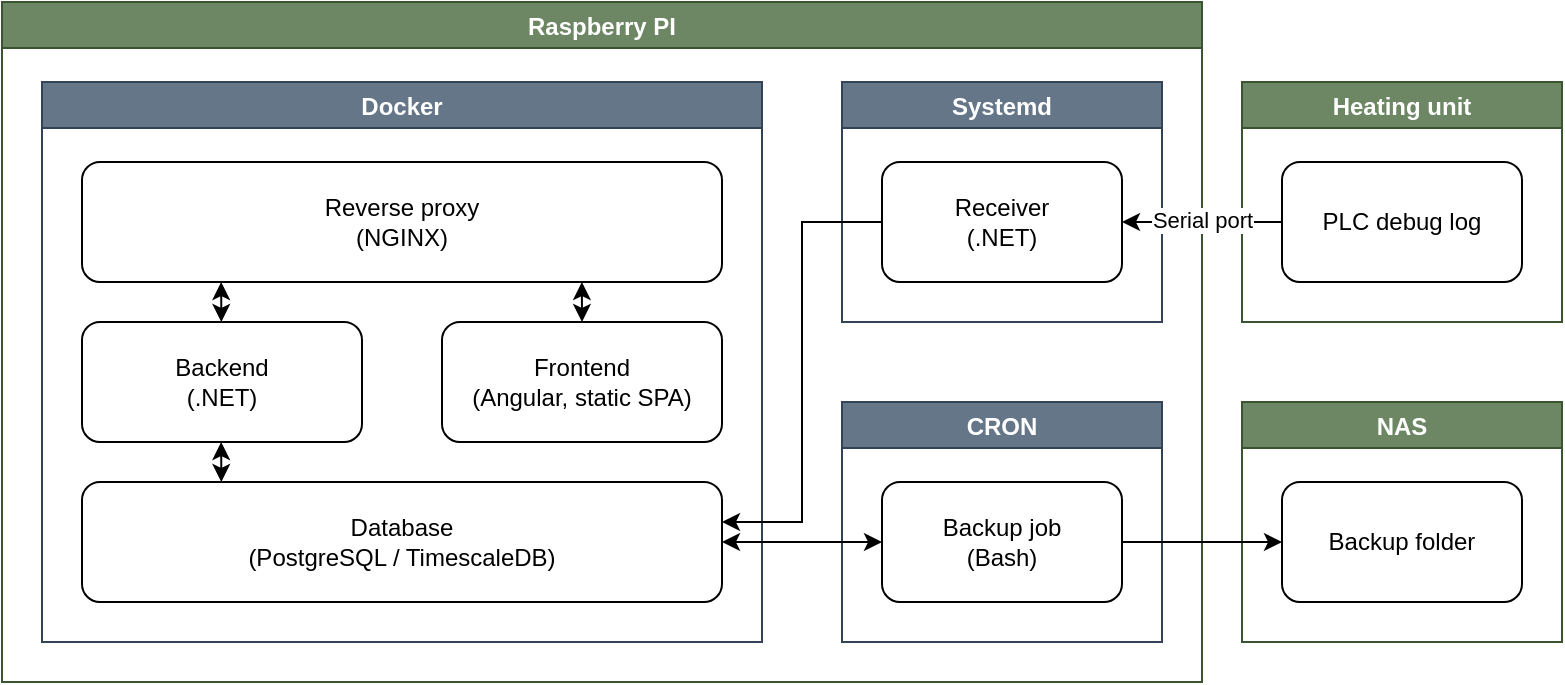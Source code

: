 <mxfile version="16.6.5" type="device"><diagram id="s8dsEkdGTyLwh6e7yYzE" name="Page-1"><mxGraphModel dx="981" dy="473" grid="1" gridSize="10" guides="1" tooltips="1" connect="1" arrows="1" fold="1" page="1" pageScale="1" pageWidth="850" pageHeight="1100" math="0" shadow="0"><root><mxCell id="0"/><mxCell id="1" parent="0"/><mxCell id="v6KPYkSwEsB_Rdl9_cNV-3" value="Raspberry PI" style="swimlane;fillColor=#6d8764;fontColor=#ffffff;strokeColor=#3A5431;" parent="1" vertex="1"><mxGeometry x="40" y="40" width="600" height="340" as="geometry"/></mxCell><mxCell id="v6KPYkSwEsB_Rdl9_cNV-7" value="Docker" style="swimlane;fillColor=#647687;fontColor=#ffffff;strokeColor=#314354;" parent="v6KPYkSwEsB_Rdl9_cNV-3" vertex="1"><mxGeometry x="20" y="40" width="360" height="280" as="geometry"/></mxCell><mxCell id="v6KPYkSwEsB_Rdl9_cNV-13" value="&lt;div&gt;Reverse proxy&lt;br&gt;(NGINX)&lt;/div&gt;" style="rounded=1;whiteSpace=wrap;html=1;" parent="v6KPYkSwEsB_Rdl9_cNV-7" vertex="1"><mxGeometry x="20" y="40" width="320" height="60" as="geometry"/></mxCell><mxCell id="v6KPYkSwEsB_Rdl9_cNV-14" value="&lt;div&gt;Database&lt;br&gt;(PostgreSQL / TimescaleDB)&lt;/div&gt;" style="rounded=1;whiteSpace=wrap;html=1;" parent="v6KPYkSwEsB_Rdl9_cNV-7" vertex="1"><mxGeometry x="20" y="200" width="320" height="60" as="geometry"/></mxCell><mxCell id="v6KPYkSwEsB_Rdl9_cNV-18" value="&lt;div&gt;Backend&lt;br&gt;(.NET)&lt;/div&gt;" style="rounded=1;whiteSpace=wrap;html=1;" parent="v6KPYkSwEsB_Rdl9_cNV-7" vertex="1"><mxGeometry x="20" y="120" width="140" height="60" as="geometry"/></mxCell><mxCell id="v6KPYkSwEsB_Rdl9_cNV-19" value="&lt;div&gt;Frontend&lt;br&gt;(Angular, static SPA)&lt;br&gt;&lt;/div&gt;" style="rounded=1;whiteSpace=wrap;html=1;" parent="v6KPYkSwEsB_Rdl9_cNV-7" vertex="1"><mxGeometry x="200" y="120" width="140" height="60" as="geometry"/></mxCell><mxCell id="v6KPYkSwEsB_Rdl9_cNV-39" style="edgeStyle=none;rounded=0;orthogonalLoop=1;jettySize=auto;html=1;exitX=0.5;exitY=0;exitDx=0;exitDy=0;startArrow=classic;startFill=1;entryX=0.781;entryY=1;entryDx=0;entryDy=0;entryPerimeter=0;" parent="v6KPYkSwEsB_Rdl9_cNV-7" source="v6KPYkSwEsB_Rdl9_cNV-19" target="v6KPYkSwEsB_Rdl9_cNV-13" edge="1"><mxGeometry relative="1" as="geometry"><mxPoint x="270" y="120" as="targetPoint"/></mxGeometry></mxCell><mxCell id="v6KPYkSwEsB_Rdl9_cNV-46" style="edgeStyle=none;rounded=0;orthogonalLoop=1;jettySize=auto;html=1;exitX=0.5;exitY=0;exitDx=0;exitDy=0;startArrow=classic;startFill=1;entryX=0.781;entryY=1;entryDx=0;entryDy=0;entryPerimeter=0;" parent="v6KPYkSwEsB_Rdl9_cNV-7" edge="1"><mxGeometry relative="1" as="geometry"><mxPoint x="89.58" y="100" as="targetPoint"/><mxPoint x="89.66" y="120" as="sourcePoint"/></mxGeometry></mxCell><mxCell id="v6KPYkSwEsB_Rdl9_cNV-47" style="edgeStyle=none;rounded=0;orthogonalLoop=1;jettySize=auto;html=1;exitX=0.5;exitY=0;exitDx=0;exitDy=0;startArrow=classic;startFill=1;entryX=0.781;entryY=1;entryDx=0;entryDy=0;entryPerimeter=0;" parent="v6KPYkSwEsB_Rdl9_cNV-7" edge="1"><mxGeometry relative="1" as="geometry"><mxPoint x="89.58" y="180" as="targetPoint"/><mxPoint x="89.66" y="200" as="sourcePoint"/></mxGeometry></mxCell><mxCell id="v6KPYkSwEsB_Rdl9_cNV-15" value="Systemd" style="swimlane;fillColor=#647687;fontColor=#ffffff;strokeColor=#314354;" parent="v6KPYkSwEsB_Rdl9_cNV-3" vertex="1"><mxGeometry x="420" y="40" width="160" height="120" as="geometry"/></mxCell><mxCell id="v6KPYkSwEsB_Rdl9_cNV-6" value="&lt;div&gt;Receiver&lt;br&gt;(.NET)&lt;br&gt;&lt;/div&gt;" style="rounded=1;whiteSpace=wrap;html=1;" parent="v6KPYkSwEsB_Rdl9_cNV-15" vertex="1"><mxGeometry x="20" y="40" width="120" height="60" as="geometry"/></mxCell><mxCell id="v6KPYkSwEsB_Rdl9_cNV-16" value="CRON" style="swimlane;fillColor=#647687;fontColor=#ffffff;strokeColor=#314354;" parent="v6KPYkSwEsB_Rdl9_cNV-3" vertex="1"><mxGeometry x="420" y="200" width="160" height="120" as="geometry"/></mxCell><mxCell id="v6KPYkSwEsB_Rdl9_cNV-17" value="&lt;div&gt;Backup job&lt;br&gt;(Bash)&lt;br&gt;&lt;/div&gt;" style="rounded=1;whiteSpace=wrap;html=1;" parent="v6KPYkSwEsB_Rdl9_cNV-16" vertex="1"><mxGeometry x="20" y="40" width="120" height="60" as="geometry"/></mxCell><mxCell id="v6KPYkSwEsB_Rdl9_cNV-36" style="edgeStyle=none;rounded=0;orthogonalLoop=1;jettySize=auto;html=1;exitX=0;exitY=0.5;exitDx=0;exitDy=0;entryX=1;entryY=0.5;entryDx=0;entryDy=0;startArrow=classic;startFill=1;" parent="v6KPYkSwEsB_Rdl9_cNV-3" edge="1"><mxGeometry relative="1" as="geometry"><mxPoint x="440" y="270" as="sourcePoint"/><mxPoint x="360" y="270" as="targetPoint"/></mxGeometry></mxCell><mxCell id="v6KPYkSwEsB_Rdl9_cNV-37" style="edgeStyle=orthogonalEdgeStyle;rounded=0;orthogonalLoop=1;jettySize=auto;html=1;exitX=0;exitY=0.5;exitDx=0;exitDy=0;startArrow=none;startFill=0;" parent="v6KPYkSwEsB_Rdl9_cNV-3" source="v6KPYkSwEsB_Rdl9_cNV-6" edge="1"><mxGeometry relative="1" as="geometry"><mxPoint x="360" y="260" as="targetPoint"/><Array as="points"><mxPoint x="400" y="110"/><mxPoint x="400" y="260"/><mxPoint x="360" y="260"/></Array></mxGeometry></mxCell><mxCell id="v6KPYkSwEsB_Rdl9_cNV-4" value="Heating unit" style="swimlane;fillColor=#6d8764;fontColor=#ffffff;strokeColor=#3A5431;" parent="1" vertex="1"><mxGeometry x="660" y="80" width="160" height="120" as="geometry"/></mxCell><mxCell id="v6KPYkSwEsB_Rdl9_cNV-8" value="PLC debug log" style="rounded=1;whiteSpace=wrap;html=1;" parent="v6KPYkSwEsB_Rdl9_cNV-4" vertex="1"><mxGeometry x="20" y="40" width="120" height="60" as="geometry"/></mxCell><mxCell id="v6KPYkSwEsB_Rdl9_cNV-9" style="edgeStyle=orthogonalEdgeStyle;rounded=0;orthogonalLoop=1;jettySize=auto;html=1;exitX=1;exitY=0.5;exitDx=0;exitDy=0;startArrow=classic;startFill=1;endArrow=none;endFill=0;" parent="1" source="v6KPYkSwEsB_Rdl9_cNV-6" target="v6KPYkSwEsB_Rdl9_cNV-8" edge="1"><mxGeometry relative="1" as="geometry"/></mxCell><mxCell id="v6KPYkSwEsB_Rdl9_cNV-12" value="&lt;div&gt;Serial port&lt;/div&gt;" style="edgeLabel;html=1;align=center;verticalAlign=middle;resizable=0;points=[];" parent="v6KPYkSwEsB_Rdl9_cNV-9" vertex="1" connectable="0"><mxGeometry x="0.2" y="1" relative="1" as="geometry"><mxPoint x="-8" as="offset"/></mxGeometry></mxCell><mxCell id="v6KPYkSwEsB_Rdl9_cNV-33" value="NAS" style="swimlane;fillColor=#6d8764;fontColor=#ffffff;strokeColor=#3A5431;" parent="1" vertex="1"><mxGeometry x="660" y="240" width="160" height="120" as="geometry"/></mxCell><mxCell id="v6KPYkSwEsB_Rdl9_cNV-34" value="Backup folder" style="rounded=1;whiteSpace=wrap;html=1;" parent="v6KPYkSwEsB_Rdl9_cNV-33" vertex="1"><mxGeometry x="20" y="40" width="120" height="60" as="geometry"/></mxCell><mxCell id="v6KPYkSwEsB_Rdl9_cNV-35" style="edgeStyle=none;rounded=0;orthogonalLoop=1;jettySize=auto;html=1;exitX=1;exitY=0.5;exitDx=0;exitDy=0;entryX=0;entryY=0.5;entryDx=0;entryDy=0;startArrow=none;startFill=0;" parent="1" source="v6KPYkSwEsB_Rdl9_cNV-17" target="v6KPYkSwEsB_Rdl9_cNV-34" edge="1"><mxGeometry relative="1" as="geometry"/></mxCell></root></mxGraphModel></diagram></mxfile>